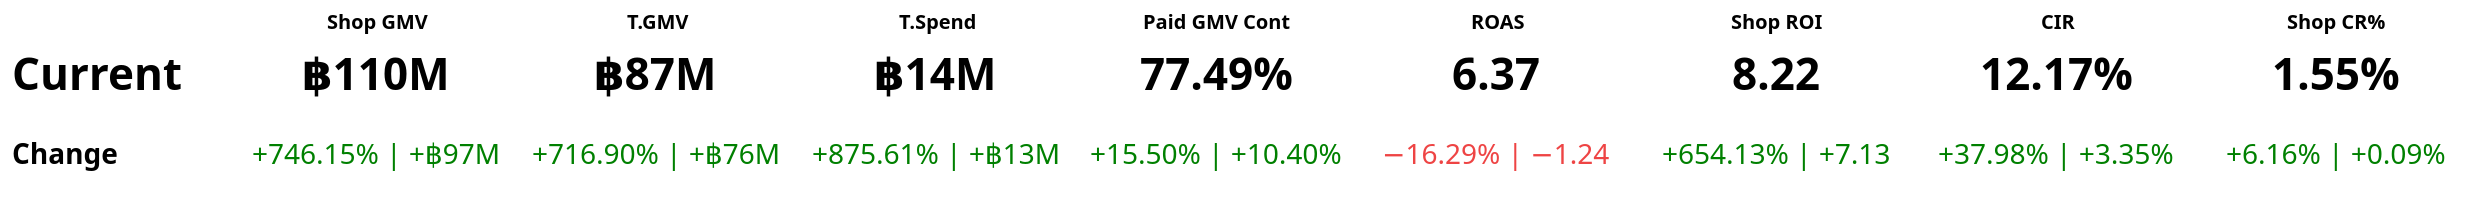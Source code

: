 {
  "$schema": "https://vega.github.io/schema/vega-lite/v5.json",
  "description": "Two-row metric panel: Row1 Current (large), Row2 Change (%.2 | ±K/M/B), with bold row labels on the left.",
  "datasets": {
    "dataset": [
      {
        "Metric": "Shop GMV",
        "Metric Current": 110000000,
        "Metric Previous": 13000000,
        "Order": 1
      },
      {
        "Metric": "T.GMV",
        "Metric Current": 87000000,
        "Metric Previous": 10650000,
        "Order": 2
      },
      {
        "Metric": "T.Spend",
        "Metric Current": 14000000,
        "Metric Previous": 1435000,
        "Order": 3
      },
      {
        "Metric": "Paid GMV Cont",
        "Metric Current": 0.7749,
        "Metric Previous": 0.6709,
        "Order": 4
      },
      {
        "Metric": "ROAS",
        "Metric Current": 6.37,
        "Metric Previous": 7.61,
        "Order": 5
      },
      {
        "Metric": "Shop ROI",
        "Metric Current": 8.22,
        "Metric Previous": 1.09,
        "Order": 6
      },
      {
        "Metric": "CIR",
        "Metric Current": 0.1217,
        "Metric Previous": 0.0882,
        "Order": 7
      },
      {
        "Metric": "Shop CR%",
        "Metric Current": 0.0155,
        "Metric Previous": 0.0146,
        "Order": 8
      }
    ]
  },
  "hconcat": [
    {
      "data": {"values": [{"Row": "Current"}, {"Row": "Change"}]},
      "width": 90,
      "height": 80,
      "mark": {
        "type": "text",
        "align": "left",
        "baseline": "middle",
        "fontWeight": "bold",
        "color": "black"
      },
      "encoding": {
        "y": {
          "field": "Row",
          "type": "ordinal",
          "sort": ["Current", "Change"],
          "axis": null
        },
        "x": {"value": 0},
        "text": {"field": "Row"},
        "size": {
          "condition": [
            {"test": "datum.Row === 'Current'", "value": 22},
            {"test": "datum.Row === 'Change'", "value": 14}
          ],
          "value": 14
        }
      }
    },
    {
      "data": {"name": "dataset"},
      "width": {"step": 140},
      "height": 80,
      "transform": [
        {"calculate": "toNumber(datum['Metric Current'])", "as": "Current"},
        {"calculate": "toNumber(datum['Metric Previous'])", "as": "Previous"},
        {
          "calculate": "datum.Previous != null && datum.Previous != 0 ? (datum.Current - datum.Previous) / datum.Previous : null",
          "as": "PctChange"
        },
        {"calculate": "datum.Current - datum.Previous", "as": "AbsChange"},
        {
          "calculate": "indexof(['Shop GMV','T.GMV','T.Spend'], datum.Metric) >= 0",
          "as": "IsMoney"
        },
        {
          "calculate": "indexof(['Shop CR%','Paid GMV Cont','CIR'], datum.Metric) >= 0",
          "as": "IsPercentMetric"
        },
        {
          "calculate": "indexof(['ROAS','Shop ROI'], datum.Metric) >= 0",
          "as": "IsRatioMetric"
        },
        {
          "calculate": "datum.IsPercentMetric ? format(datum.Current, '.2%') : (datum.IsRatioMetric ? format(datum.Current, '.2f') : replace(replace(format(datum.Current, '.2s'),'k','K'),'G','B'))",
          "as": "CurrentCore"
        },
        {
          "calculate": "datum.IsMoney ? '฿' + datum.CurrentCore : datum.CurrentCore",
          "as": "CurrentText"
        },
        {
          "calculate": "isValid(datum.PctChange) ? format(datum.PctChange, '+.2%') : '—'",
          "as": "PctText"
        },
        {"calculate": "datum.AbsChange >= 0 ? '+' : '-'", "as": "Sign"},
        {
          "calculate": "replace(replace(format(abs(datum.AbsChange), '.2s'),'k','K'),'G','B')",
          "as": "MoneyCore"
        },
        {"calculate": "datum.Sign + '฿' + datum.MoneyCore", "as": "MoneyText"},
        {
          "calculate": "datum.IsPercentMetric ? format(datum.AbsChange, '+.2%') : (datum.IsRatioMetric ? format(datum.AbsChange, '+.2f') : datum.MoneyText)",
          "as": "AbsText"
        },
        {
          "calculate": "datum.PctText + ' | ' + datum.AbsText",
          "as": "ChangeText"
        },
        {
          "calculate": "isValid(datum.PctChange) && datum.PctChange < 0 ? '#e44' : '#008000'",
          "as": "ChangeColor"
        }
      ],
      "layer": [
        {
          "mark": {
            "type": "text",
            "align": "center",
            "baseline": "middle",
            "fontWeight": "bold",
            "fontSize": 22
          },
          "transform": [{"calculate": "'Current'", "as": "Row"}],
          "encoding": {
            "x": {
              "field": "Metric",
              "type": "ordinal",
              "sort": {"field": "Order", "order": "ascending"},
              "axis": {
                "orient": "top",
                "title": null,
                "labelAngle": 0,
                "labelFontWeight": "bold",
                "labelLimit": 140
              }
            },
            "y": {
              "field": "Row",
              "type": "ordinal",
              "sort": ["Current", "Change"],
              "axis": null
            },
            "text": {"field": "CurrentText"},
            "color": {"value": "black"}
          }
        },
        {
          "mark": {
            "type": "text",
            "align": "center",
            "baseline": "middle",
            "fontSize": 14
          },
          "transform": [{"calculate": "'Change'", "as": "Row"}],
          "encoding": {
            "x": {
              "field": "Metric",
              "type": "ordinal",
              "sort": {"field": "Order", "order": "ascending"}
            },
            "y": {
              "field": "Row",
              "type": "ordinal",
              "sort": ["Current", "Change"],
              "axis": null
            },
            "text": {"field": "ChangeText"},
            "color": {"field": "ChangeColor", "scale": null}
          }
        }
      ]
    }
  ],
  "resolve": {"scale": {"y": "shared"}},
  "config": {
    "0": {
      "Metric": "Shop GMV",
      "Metric Current": 110000000,
      "Metric Previous": 13000000,
      "Order": 1
    },
    "1": {
      "Metric": "T.GMV",
      "Metric Current": 87000000,
      "Metric Previous": 10650000,
      "Order": 2
    },
    "2": {
      "Metric": "T.Spend",
      "Metric Current": 14000000,
      "Metric Previous": 1435000,
      "Order": 3
    },
    "3": {
      "Metric": "Paid GMV Cont",
      "Metric Current": 0.7749,
      "Metric Previous": 0.6709,
      "Order": 4
    },
    "4": {
      "Metric": "ROAS",
      "Metric Current": 6.37,
      "Metric Previous": 7.61,
      "Order": 5
    },
    "5": {
      "Metric": "Shop ROI",
      "Metric Current": 8.22,
      "Metric Previous": 1.09,
      "Order": 6
    },
    "6": {
      "Metric": "CIR",
      "Metric Current": 0.1217,
      "Metric Previous": 0.0882,
      "Order": 7
    },
    "7": {
      "Metric": "Shop CR%",
      "Metric Current": 0.0155,
      "Metric Previous": 0.0146,
      "Order": 8
    },
    "view": {"stroke": "transparent"},
    "axis": {"domain": false, "ticks": false, "grid": false}
  }
}
